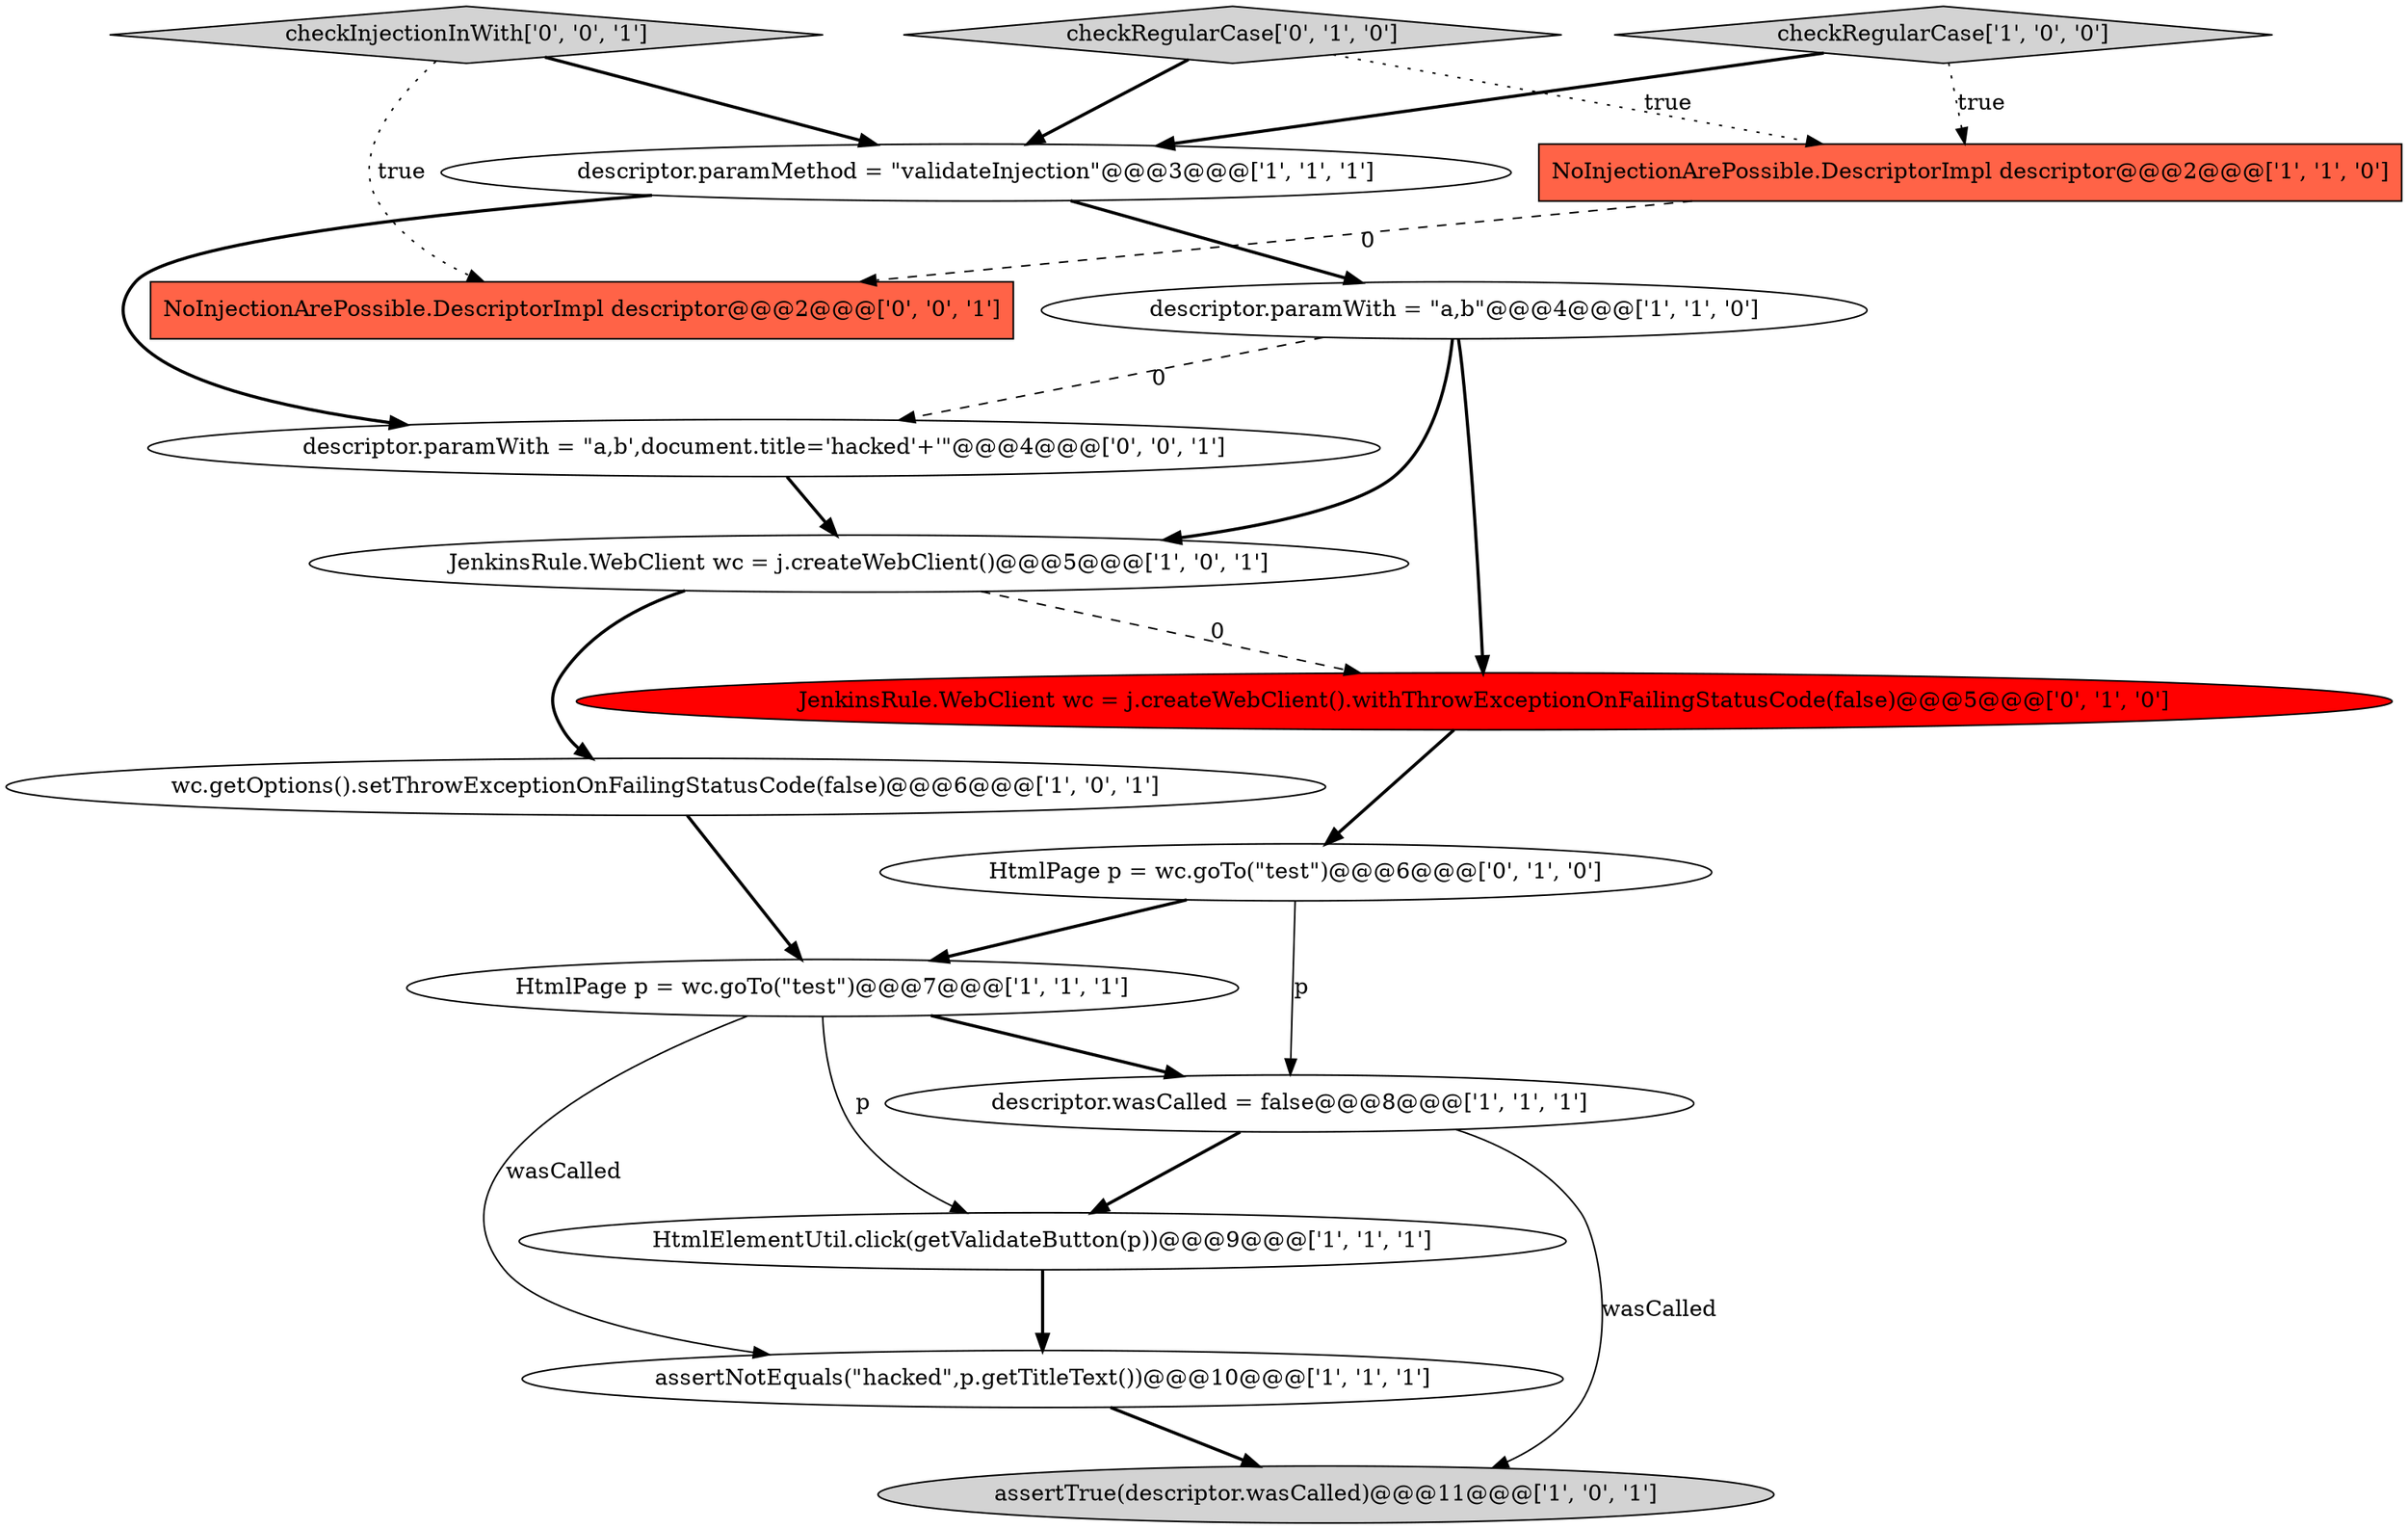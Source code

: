 digraph {
4 [style = filled, label = "checkRegularCase['1', '0', '0']", fillcolor = lightgray, shape = diamond image = "AAA0AAABBB1BBB"];
11 [style = filled, label = "HtmlPage p = wc.goTo(\"test\")@@@6@@@['0', '1', '0']", fillcolor = white, shape = ellipse image = "AAA0AAABBB2BBB"];
5 [style = filled, label = "HtmlPage p = wc.goTo(\"test\")@@@7@@@['1', '1', '1']", fillcolor = white, shape = ellipse image = "AAA0AAABBB1BBB"];
8 [style = filled, label = "assertNotEquals(\"hacked\",p.getTitleText())@@@10@@@['1', '1', '1']", fillcolor = white, shape = ellipse image = "AAA0AAABBB1BBB"];
2 [style = filled, label = "JenkinsRule.WebClient wc = j.createWebClient()@@@5@@@['1', '0', '1']", fillcolor = white, shape = ellipse image = "AAA0AAABBB1BBB"];
7 [style = filled, label = "wc.getOptions().setThrowExceptionOnFailingStatusCode(false)@@@6@@@['1', '0', '1']", fillcolor = white, shape = ellipse image = "AAA0AAABBB1BBB"];
16 [style = filled, label = "checkInjectionInWith['0', '0', '1']", fillcolor = lightgray, shape = diamond image = "AAA0AAABBB3BBB"];
14 [style = filled, label = "descriptor.paramWith = \"a,b',document.title='hacked'+'\"@@@4@@@['0', '0', '1']", fillcolor = white, shape = ellipse image = "AAA0AAABBB3BBB"];
0 [style = filled, label = "assertTrue(descriptor.wasCalled)@@@11@@@['1', '0', '1']", fillcolor = lightgray, shape = ellipse image = "AAA0AAABBB1BBB"];
12 [style = filled, label = "checkRegularCase['0', '1', '0']", fillcolor = lightgray, shape = diamond image = "AAA0AAABBB2BBB"];
9 [style = filled, label = "descriptor.wasCalled = false@@@8@@@['1', '1', '1']", fillcolor = white, shape = ellipse image = "AAA0AAABBB1BBB"];
10 [style = filled, label = "descriptor.paramWith = \"a,b\"@@@4@@@['1', '1', '0']", fillcolor = white, shape = ellipse image = "AAA0AAABBB1BBB"];
13 [style = filled, label = "JenkinsRule.WebClient wc = j.createWebClient().withThrowExceptionOnFailingStatusCode(false)@@@5@@@['0', '1', '0']", fillcolor = red, shape = ellipse image = "AAA1AAABBB2BBB"];
15 [style = filled, label = "NoInjectionArePossible.DescriptorImpl descriptor@@@2@@@['0', '0', '1']", fillcolor = tomato, shape = box image = "AAA0AAABBB3BBB"];
6 [style = filled, label = "NoInjectionArePossible.DescriptorImpl descriptor@@@2@@@['1', '1', '0']", fillcolor = tomato, shape = box image = "AAA0AAABBB1BBB"];
3 [style = filled, label = "HtmlElementUtil.click(getValidateButton(p))@@@9@@@['1', '1', '1']", fillcolor = white, shape = ellipse image = "AAA0AAABBB1BBB"];
1 [style = filled, label = "descriptor.paramMethod = \"validateInjection\"@@@3@@@['1', '1', '1']", fillcolor = white, shape = ellipse image = "AAA0AAABBB1BBB"];
4->6 [style = dotted, label="true"];
5->9 [style = bold, label=""];
12->1 [style = bold, label=""];
13->11 [style = bold, label=""];
9->0 [style = solid, label="wasCalled"];
8->0 [style = bold, label=""];
11->5 [style = bold, label=""];
7->5 [style = bold, label=""];
10->13 [style = bold, label=""];
16->1 [style = bold, label=""];
12->6 [style = dotted, label="true"];
6->15 [style = dashed, label="0"];
2->13 [style = dashed, label="0"];
3->8 [style = bold, label=""];
9->3 [style = bold, label=""];
5->3 [style = solid, label="p"];
10->2 [style = bold, label=""];
4->1 [style = bold, label=""];
1->14 [style = bold, label=""];
14->2 [style = bold, label=""];
2->7 [style = bold, label=""];
1->10 [style = bold, label=""];
10->14 [style = dashed, label="0"];
11->9 [style = solid, label="p"];
16->15 [style = dotted, label="true"];
5->8 [style = solid, label="wasCalled"];
}
